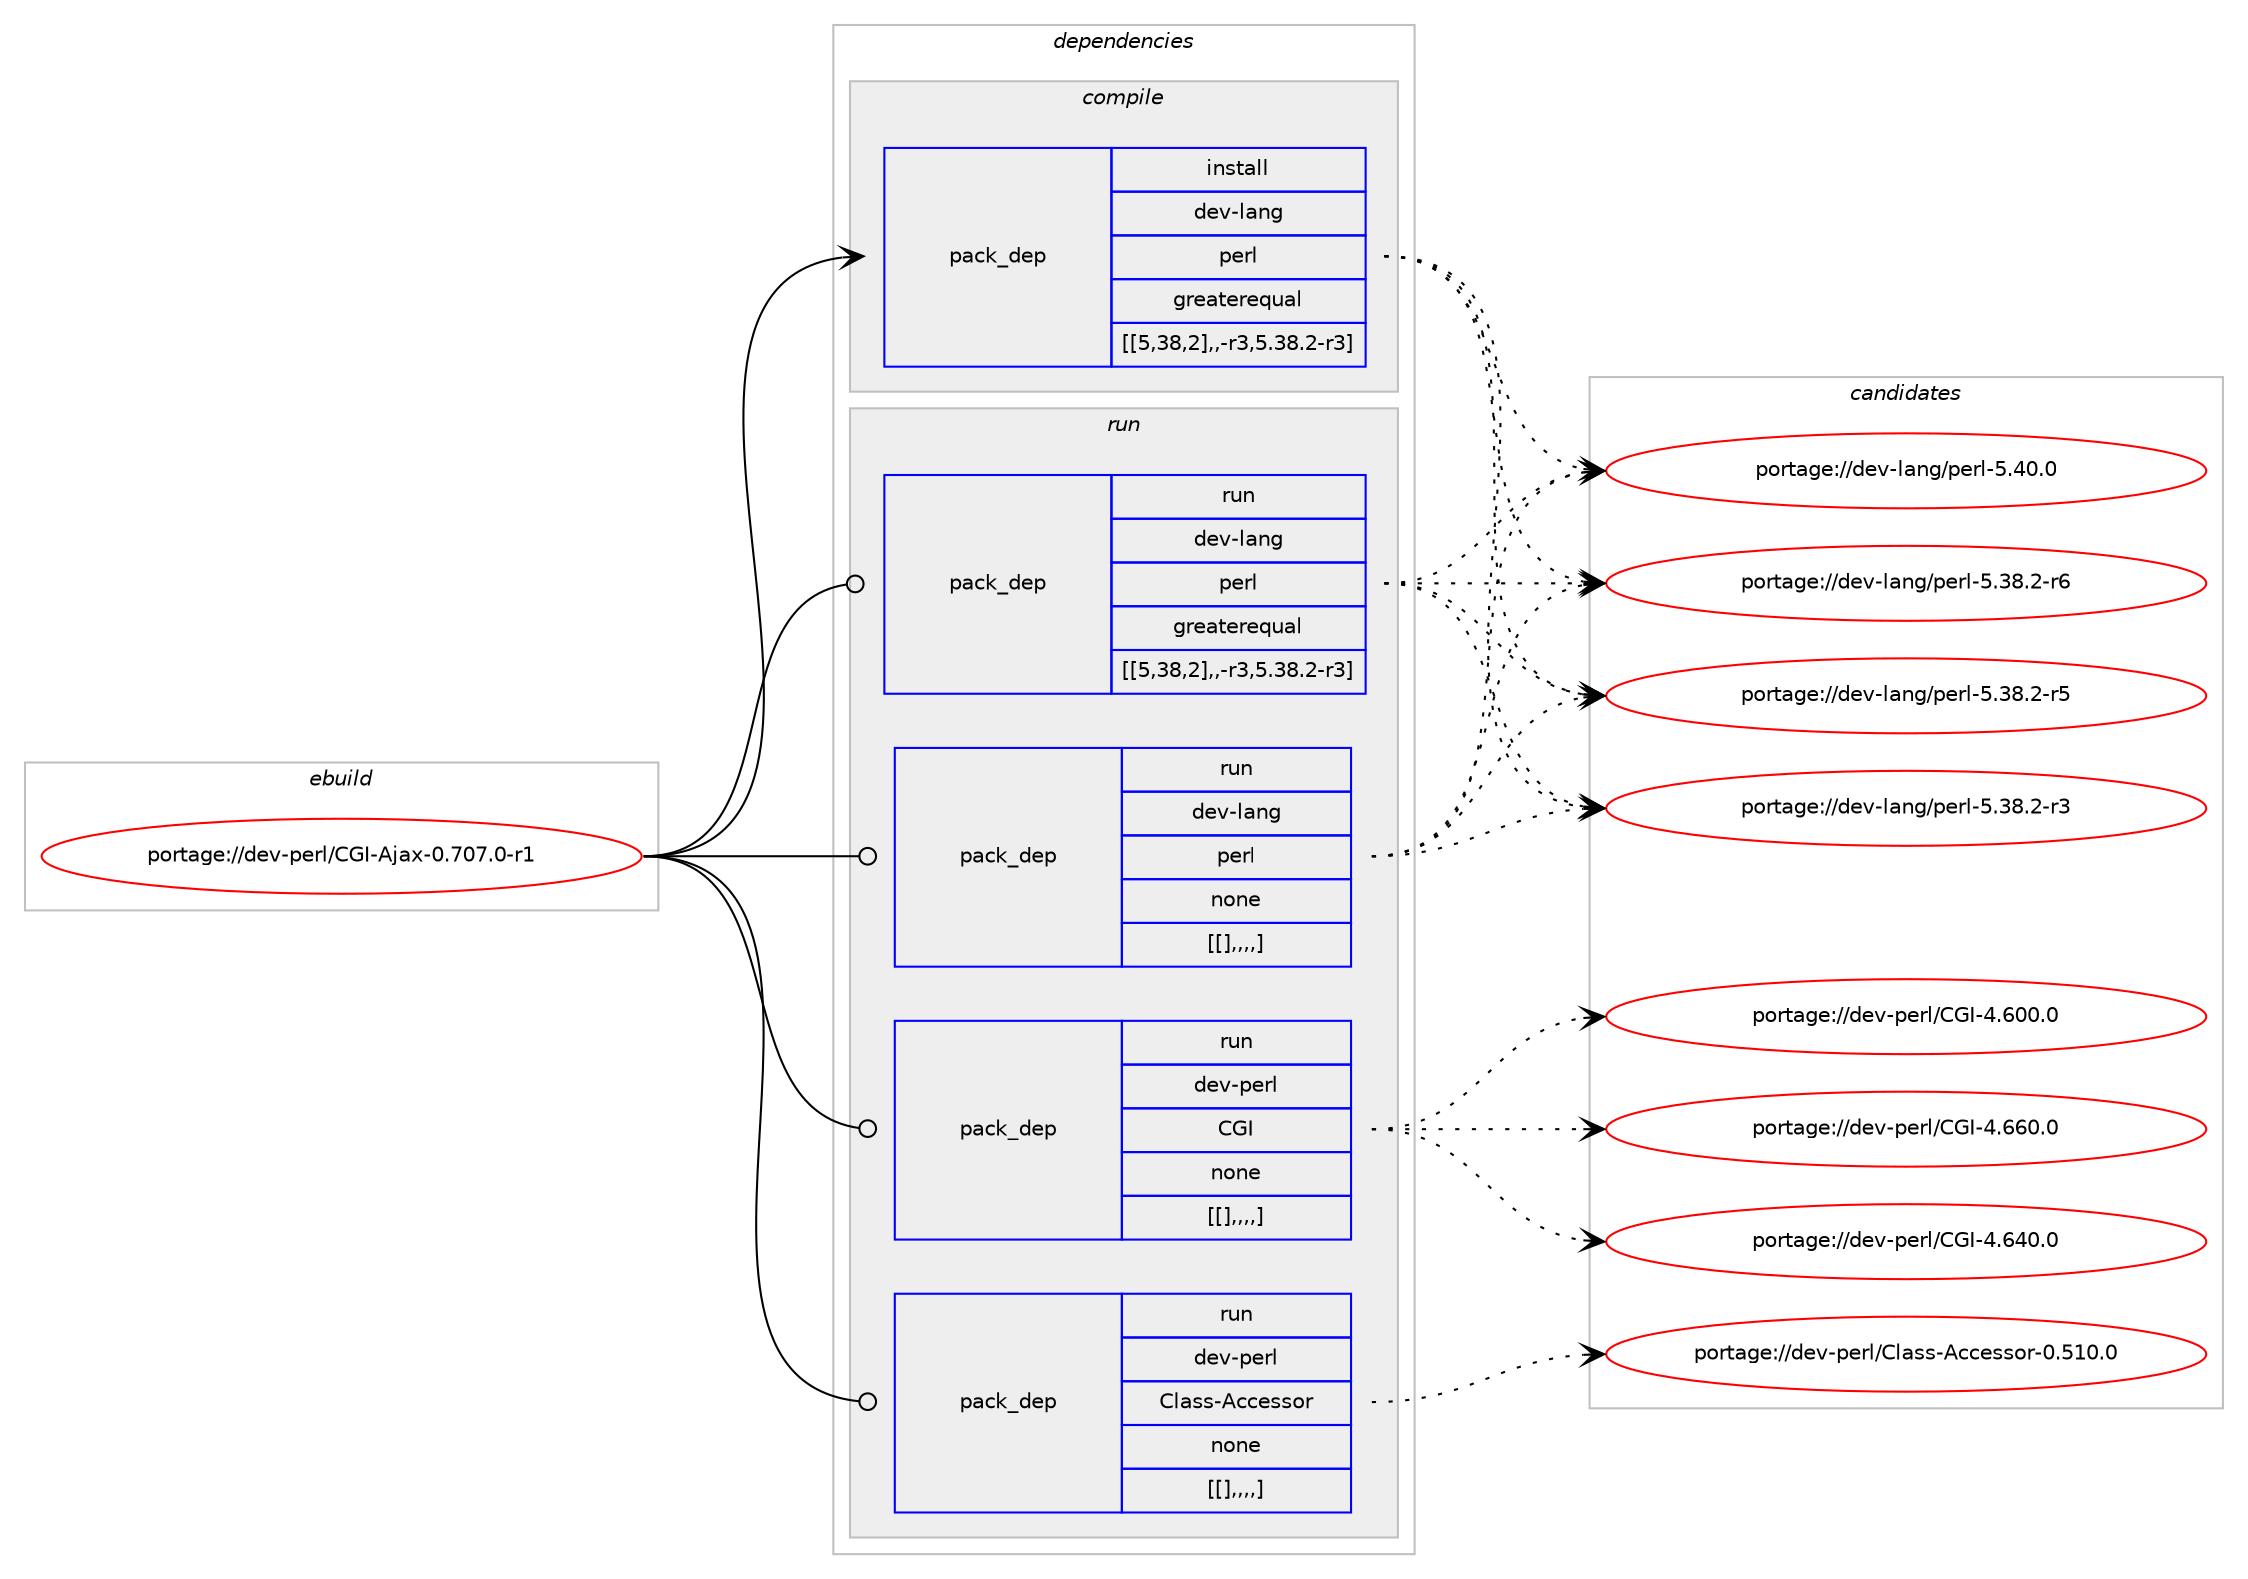 digraph prolog {

# *************
# Graph options
# *************

newrank=true;
concentrate=true;
compound=true;
graph [rankdir=LR,fontname=Helvetica,fontsize=10,ranksep=1.5];#, ranksep=2.5, nodesep=0.2];
edge  [arrowhead=vee];
node  [fontname=Helvetica,fontsize=10];

# **********
# The ebuild
# **********

subgraph cluster_leftcol {
color=gray;
label=<<i>ebuild</i>>;
id [label="portage://dev-perl/CGI-Ajax-0.707.0-r1", color=red, width=4, href="../dev-perl/CGI-Ajax-0.707.0-r1.svg"];
}

# ****************
# The dependencies
# ****************

subgraph cluster_midcol {
color=gray;
label=<<i>dependencies</i>>;
subgraph cluster_compile {
fillcolor="#eeeeee";
style=filled;
label=<<i>compile</i>>;
subgraph pack95962 {
dependency127467 [label=<<TABLE BORDER="0" CELLBORDER="1" CELLSPACING="0" CELLPADDING="4" WIDTH="220"><TR><TD ROWSPAN="6" CELLPADDING="30">pack_dep</TD></TR><TR><TD WIDTH="110">install</TD></TR><TR><TD>dev-lang</TD></TR><TR><TD>perl</TD></TR><TR><TD>greaterequal</TD></TR><TR><TD>[[5,38,2],,-r3,5.38.2-r3]</TD></TR></TABLE>>, shape=none, color=blue];
}
id:e -> dependency127467:w [weight=20,style="solid",arrowhead="vee"];
}
subgraph cluster_compileandrun {
fillcolor="#eeeeee";
style=filled;
label=<<i>compile and run</i>>;
}
subgraph cluster_run {
fillcolor="#eeeeee";
style=filled;
label=<<i>run</i>>;
subgraph pack95963 {
dependency127468 [label=<<TABLE BORDER="0" CELLBORDER="1" CELLSPACING="0" CELLPADDING="4" WIDTH="220"><TR><TD ROWSPAN="6" CELLPADDING="30">pack_dep</TD></TR><TR><TD WIDTH="110">run</TD></TR><TR><TD>dev-lang</TD></TR><TR><TD>perl</TD></TR><TR><TD>greaterequal</TD></TR><TR><TD>[[5,38,2],,-r3,5.38.2-r3]</TD></TR></TABLE>>, shape=none, color=blue];
}
id:e -> dependency127468:w [weight=20,style="solid",arrowhead="odot"];
subgraph pack95964 {
dependency127469 [label=<<TABLE BORDER="0" CELLBORDER="1" CELLSPACING="0" CELLPADDING="4" WIDTH="220"><TR><TD ROWSPAN="6" CELLPADDING="30">pack_dep</TD></TR><TR><TD WIDTH="110">run</TD></TR><TR><TD>dev-lang</TD></TR><TR><TD>perl</TD></TR><TR><TD>none</TD></TR><TR><TD>[[],,,,]</TD></TR></TABLE>>, shape=none, color=blue];
}
id:e -> dependency127469:w [weight=20,style="solid",arrowhead="odot"];
subgraph pack95965 {
dependency127470 [label=<<TABLE BORDER="0" CELLBORDER="1" CELLSPACING="0" CELLPADDING="4" WIDTH="220"><TR><TD ROWSPAN="6" CELLPADDING="30">pack_dep</TD></TR><TR><TD WIDTH="110">run</TD></TR><TR><TD>dev-perl</TD></TR><TR><TD>CGI</TD></TR><TR><TD>none</TD></TR><TR><TD>[[],,,,]</TD></TR></TABLE>>, shape=none, color=blue];
}
id:e -> dependency127470:w [weight=20,style="solid",arrowhead="odot"];
subgraph pack95966 {
dependency127471 [label=<<TABLE BORDER="0" CELLBORDER="1" CELLSPACING="0" CELLPADDING="4" WIDTH="220"><TR><TD ROWSPAN="6" CELLPADDING="30">pack_dep</TD></TR><TR><TD WIDTH="110">run</TD></TR><TR><TD>dev-perl</TD></TR><TR><TD>Class-Accessor</TD></TR><TR><TD>none</TD></TR><TR><TD>[[],,,,]</TD></TR></TABLE>>, shape=none, color=blue];
}
id:e -> dependency127471:w [weight=20,style="solid",arrowhead="odot"];
}
}

# **************
# The candidates
# **************

subgraph cluster_choices {
rank=same;
color=gray;
label=<<i>candidates</i>>;

subgraph choice95962 {
color=black;
nodesep=1;
choice10010111845108971101034711210111410845534652484648 [label="portage://dev-lang/perl-5.40.0", color=red, width=4,href="../dev-lang/perl-5.40.0.svg"];
choice100101118451089711010347112101114108455346515646504511454 [label="portage://dev-lang/perl-5.38.2-r6", color=red, width=4,href="../dev-lang/perl-5.38.2-r6.svg"];
choice100101118451089711010347112101114108455346515646504511453 [label="portage://dev-lang/perl-5.38.2-r5", color=red, width=4,href="../dev-lang/perl-5.38.2-r5.svg"];
choice100101118451089711010347112101114108455346515646504511451 [label="portage://dev-lang/perl-5.38.2-r3", color=red, width=4,href="../dev-lang/perl-5.38.2-r3.svg"];
dependency127467:e -> choice10010111845108971101034711210111410845534652484648:w [style=dotted,weight="100"];
dependency127467:e -> choice100101118451089711010347112101114108455346515646504511454:w [style=dotted,weight="100"];
dependency127467:e -> choice100101118451089711010347112101114108455346515646504511453:w [style=dotted,weight="100"];
dependency127467:e -> choice100101118451089711010347112101114108455346515646504511451:w [style=dotted,weight="100"];
}
subgraph choice95963 {
color=black;
nodesep=1;
choice10010111845108971101034711210111410845534652484648 [label="portage://dev-lang/perl-5.40.0", color=red, width=4,href="../dev-lang/perl-5.40.0.svg"];
choice100101118451089711010347112101114108455346515646504511454 [label="portage://dev-lang/perl-5.38.2-r6", color=red, width=4,href="../dev-lang/perl-5.38.2-r6.svg"];
choice100101118451089711010347112101114108455346515646504511453 [label="portage://dev-lang/perl-5.38.2-r5", color=red, width=4,href="../dev-lang/perl-5.38.2-r5.svg"];
choice100101118451089711010347112101114108455346515646504511451 [label="portage://dev-lang/perl-5.38.2-r3", color=red, width=4,href="../dev-lang/perl-5.38.2-r3.svg"];
dependency127468:e -> choice10010111845108971101034711210111410845534652484648:w [style=dotted,weight="100"];
dependency127468:e -> choice100101118451089711010347112101114108455346515646504511454:w [style=dotted,weight="100"];
dependency127468:e -> choice100101118451089711010347112101114108455346515646504511453:w [style=dotted,weight="100"];
dependency127468:e -> choice100101118451089711010347112101114108455346515646504511451:w [style=dotted,weight="100"];
}
subgraph choice95964 {
color=black;
nodesep=1;
choice10010111845108971101034711210111410845534652484648 [label="portage://dev-lang/perl-5.40.0", color=red, width=4,href="../dev-lang/perl-5.40.0.svg"];
choice100101118451089711010347112101114108455346515646504511454 [label="portage://dev-lang/perl-5.38.2-r6", color=red, width=4,href="../dev-lang/perl-5.38.2-r6.svg"];
choice100101118451089711010347112101114108455346515646504511453 [label="portage://dev-lang/perl-5.38.2-r5", color=red, width=4,href="../dev-lang/perl-5.38.2-r5.svg"];
choice100101118451089711010347112101114108455346515646504511451 [label="portage://dev-lang/perl-5.38.2-r3", color=red, width=4,href="../dev-lang/perl-5.38.2-r3.svg"];
dependency127469:e -> choice10010111845108971101034711210111410845534652484648:w [style=dotted,weight="100"];
dependency127469:e -> choice100101118451089711010347112101114108455346515646504511454:w [style=dotted,weight="100"];
dependency127469:e -> choice100101118451089711010347112101114108455346515646504511453:w [style=dotted,weight="100"];
dependency127469:e -> choice100101118451089711010347112101114108455346515646504511451:w [style=dotted,weight="100"];
}
subgraph choice95965 {
color=black;
nodesep=1;
choice10010111845112101114108476771734552465454484648 [label="portage://dev-perl/CGI-4.660.0", color=red, width=4,href="../dev-perl/CGI-4.660.0.svg"];
choice10010111845112101114108476771734552465452484648 [label="portage://dev-perl/CGI-4.640.0", color=red, width=4,href="../dev-perl/CGI-4.640.0.svg"];
choice10010111845112101114108476771734552465448484648 [label="portage://dev-perl/CGI-4.600.0", color=red, width=4,href="../dev-perl/CGI-4.600.0.svg"];
dependency127470:e -> choice10010111845112101114108476771734552465454484648:w [style=dotted,weight="100"];
dependency127470:e -> choice10010111845112101114108476771734552465452484648:w [style=dotted,weight="100"];
dependency127470:e -> choice10010111845112101114108476771734552465448484648:w [style=dotted,weight="100"];
}
subgraph choice95966 {
color=black;
nodesep=1;
choice10010111845112101114108476710897115115456599991011151151111144548465349484648 [label="portage://dev-perl/Class-Accessor-0.510.0", color=red, width=4,href="../dev-perl/Class-Accessor-0.510.0.svg"];
dependency127471:e -> choice10010111845112101114108476710897115115456599991011151151111144548465349484648:w [style=dotted,weight="100"];
}
}

}
